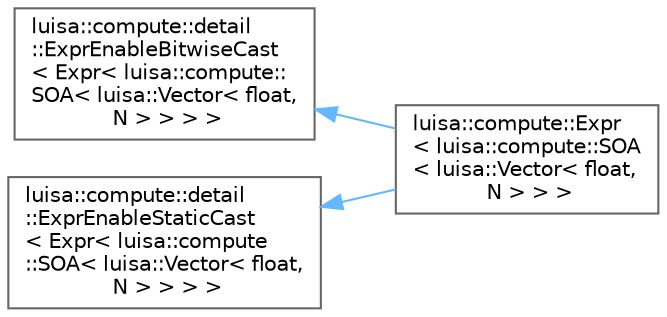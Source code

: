 digraph "类继承关系图"
{
 // LATEX_PDF_SIZE
  bgcolor="transparent";
  edge [fontname=Helvetica,fontsize=10,labelfontname=Helvetica,labelfontsize=10];
  node [fontname=Helvetica,fontsize=10,shape=box,height=0.2,width=0.4];
  rankdir="LR";
  Node0 [id="Node000000",label="luisa::compute::detail\l::ExprEnableBitwiseCast\l\< Expr\< luisa::compute::\lSOA\< luisa::Vector\< float,\l N \> \> \> \>",height=0.2,width=0.4,color="grey40", fillcolor="white", style="filled",URL="$structluisa_1_1compute_1_1detail_1_1_expr_enable_bitwise_cast.html",tooltip=" "];
  Node0 -> Node1 [id="edge1334_Node000000_Node000001",dir="back",color="steelblue1",style="solid",tooltip=" "];
  Node1 [id="Node000001",label="luisa::compute::Expr\l\< luisa::compute::SOA\l\< luisa::Vector\< float,\l N \> \> \>",height=0.2,width=0.4,color="grey40", fillcolor="white", style="filled",URL="$structluisa_1_1compute_1_1_expr.html",tooltip=" "];
  Node2 [id="Node000002",label="luisa::compute::detail\l::ExprEnableStaticCast\l\< Expr\< luisa::compute\l::SOA\< luisa::Vector\< float,\l N \> \> \> \>",height=0.2,width=0.4,color="grey40", fillcolor="white", style="filled",URL="$structluisa_1_1compute_1_1detail_1_1_expr_enable_static_cast.html",tooltip=" "];
  Node2 -> Node1 [id="edge1335_Node000002_Node000001",dir="back",color="steelblue1",style="solid",tooltip=" "];
}
